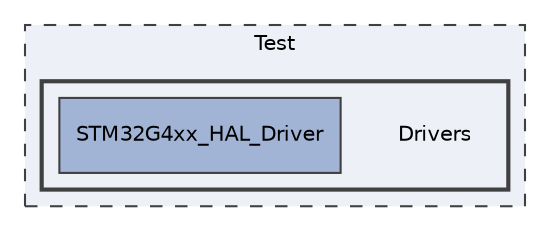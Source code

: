 digraph "Test/Drivers"
{
 // LATEX_PDF_SIZE
  edge [fontname="Helvetica",fontsize="10",labelfontname="Helvetica",labelfontsize="10"];
  node [fontname="Helvetica",fontsize="10",shape=record];
  compound=true
  subgraph clusterdir_37618a71d99bdfed5979e976980d5eec {
    graph [ bgcolor="#edf0f7", pencolor="grey25", style="filled,dashed,", label="Test", fontname="Helvetica", fontsize="10", URL="dir_37618a71d99bdfed5979e976980d5eec.html"]
  subgraph clusterdir_17f8a25a957442c20b6308767022294e {
    graph [ bgcolor="#edf0f7", pencolor="grey25", style="filled,bold,", label="", fontname="Helvetica", fontsize="10", URL="dir_17f8a25a957442c20b6308767022294e.html"]
    dir_17f8a25a957442c20b6308767022294e [shape=plaintext, label="Drivers"];
  dir_258be0730f869ed50c02f2cd676a61b8 [shape=box, label="STM32G4xx_HAL_Driver", style="filled,", fillcolor="#a2b4d6", color="grey25", URL="dir_258be0730f869ed50c02f2cd676a61b8.html"];
  }
  }
}
